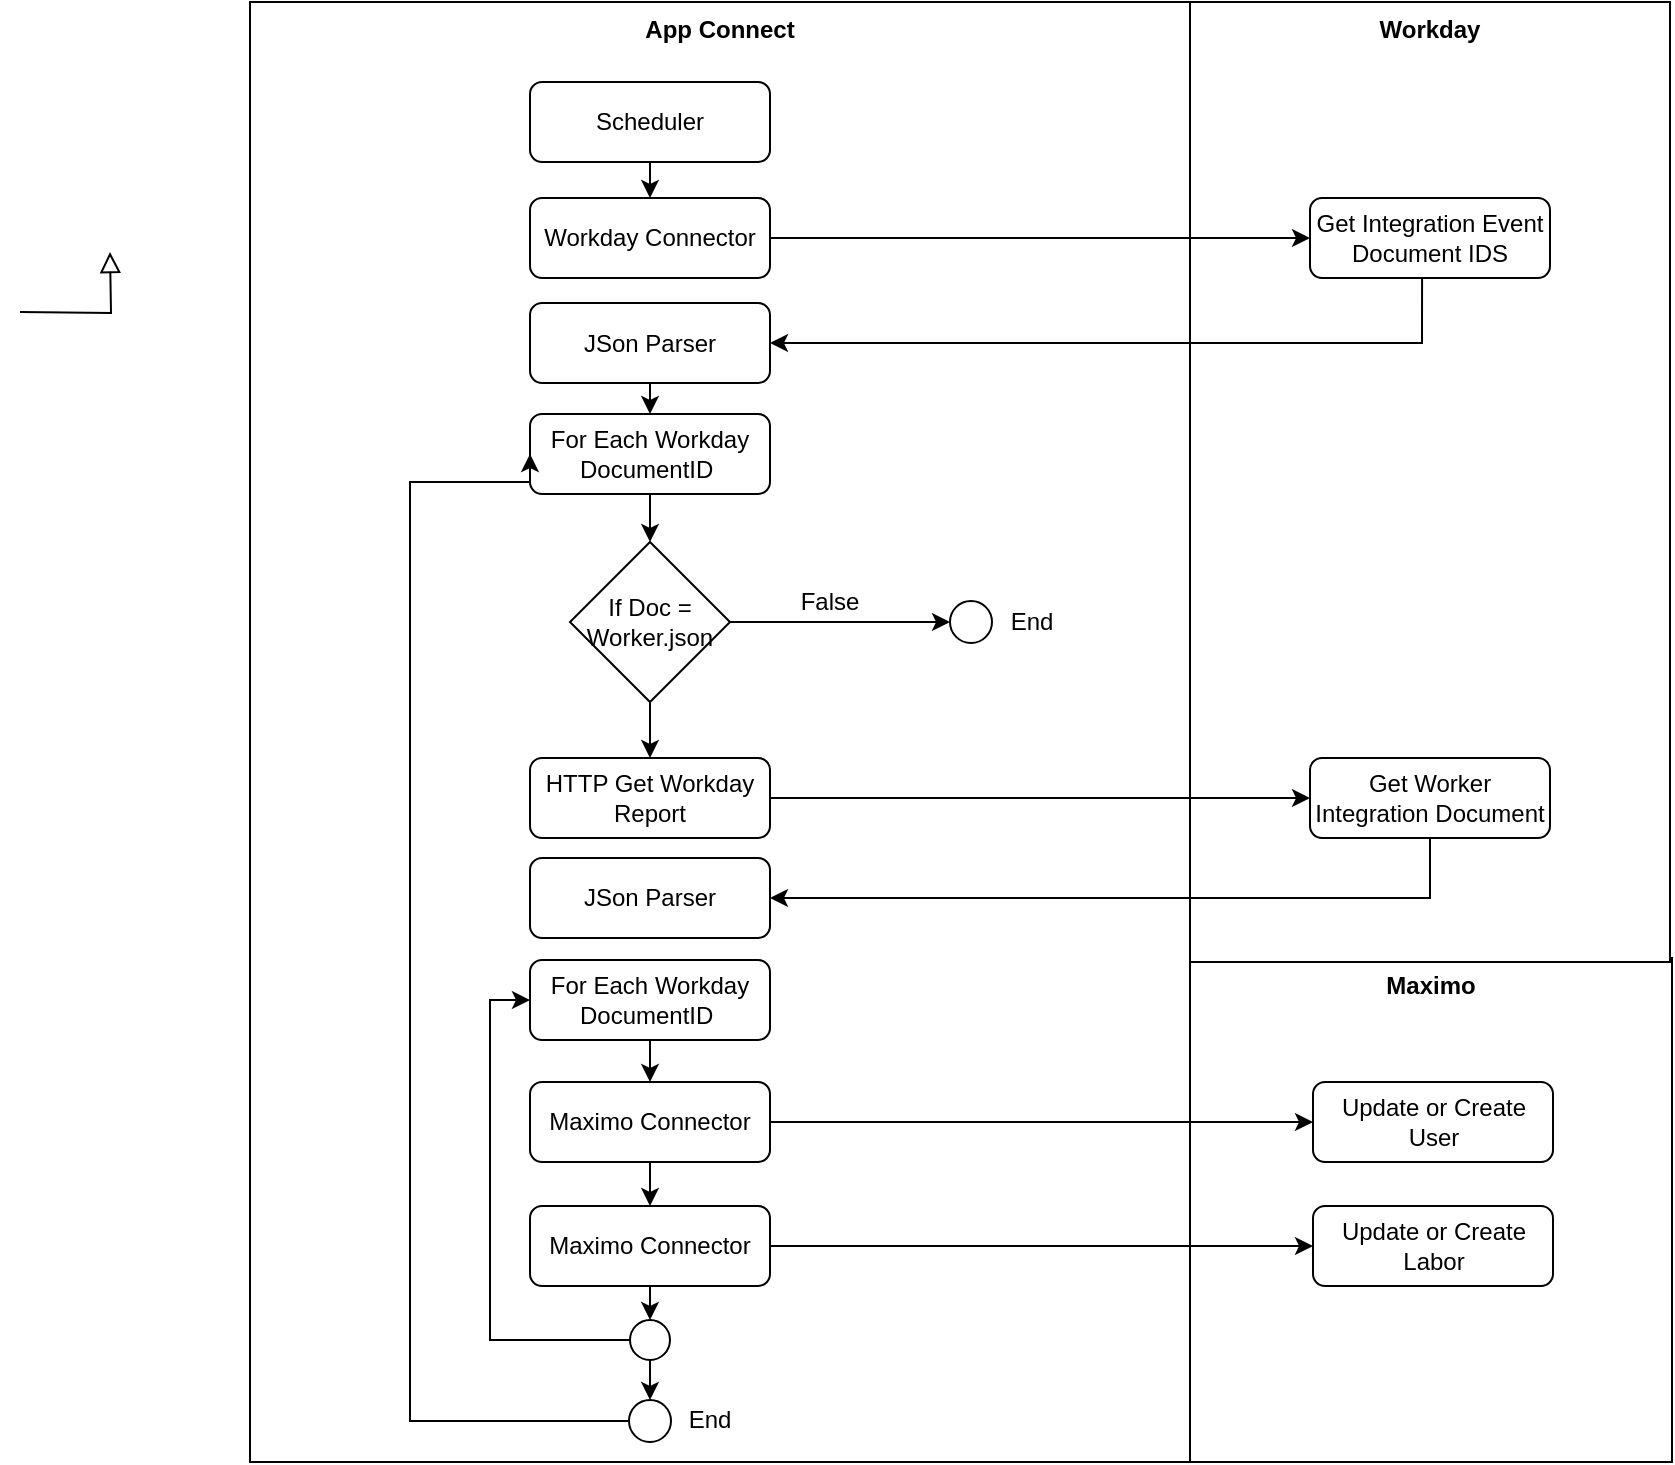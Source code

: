 <mxfile version="13.7.7" type="device"><diagram id="C5RBs43oDa-KdzZeNtuy" name="Page-1"><mxGraphModel dx="1621" dy="1039" grid="1" gridSize="10" guides="1" tooltips="1" connect="1" arrows="1" fold="1" page="1" pageScale="1" pageWidth="827" pageHeight="1169" math="0" shadow="0"><root><mxCell id="WIyWlLk6GJQsqaUBKTNV-0"/><mxCell id="WIyWlLk6GJQsqaUBKTNV-1" parent="WIyWlLk6GJQsqaUBKTNV-0"/><mxCell id="WK6Qm3O2X2UNyGcVujX3-3" value="&lt;b&gt;Maximo&lt;/b&gt;" style="whiteSpace=wrap;html=1;verticalAlign=top;align=center;" parent="WIyWlLk6GJQsqaUBKTNV-1" vertex="1"><mxGeometry x="830" y="558" width="241" height="252" as="geometry"/></mxCell><mxCell id="WK6Qm3O2X2UNyGcVujX3-2" value="&lt;b&gt;Workday&lt;/b&gt;" style="whiteSpace=wrap;html=1;verticalAlign=top;align=center;" parent="WIyWlLk6GJQsqaUBKTNV-1" vertex="1"><mxGeometry x="830" y="80" width="240" height="480" as="geometry"/></mxCell><mxCell id="WIyWlLk6GJQsqaUBKTNV-4" value="Yes" style="rounded=0;html=1;jettySize=auto;orthogonalLoop=1;fontSize=11;endArrow=block;endFill=0;endSize=8;strokeWidth=1;shadow=0;labelBackgroundColor=none;edgeStyle=orthogonalEdgeStyle;" parent="WIyWlLk6GJQsqaUBKTNV-1" edge="1"><mxGeometry y="20" relative="1" as="geometry"><mxPoint as="offset"/><mxPoint x="450" y="310" as="targetPoint"/></mxGeometry></mxCell><mxCell id="WIyWlLk6GJQsqaUBKTNV-5" value="No" style="edgeStyle=orthogonalEdgeStyle;rounded=0;html=1;jettySize=auto;orthogonalLoop=1;fontSize=11;endArrow=block;endFill=0;endSize=8;strokeWidth=1;shadow=0;labelBackgroundColor=none;" parent="WIyWlLk6GJQsqaUBKTNV-1" edge="1"><mxGeometry y="10" relative="1" as="geometry"><mxPoint as="offset"/><mxPoint x="550" y="230" as="targetPoint"/></mxGeometry></mxCell><mxCell id="WIyWlLk6GJQsqaUBKTNV-8" value="No" style="rounded=0;html=1;jettySize=auto;orthogonalLoop=1;fontSize=11;endArrow=block;endFill=0;endSize=8;strokeWidth=1;shadow=0;labelBackgroundColor=none;edgeStyle=orthogonalEdgeStyle;" parent="WIyWlLk6GJQsqaUBKTNV-1" edge="1"><mxGeometry x="0.333" y="20" relative="1" as="geometry"><mxPoint as="offset"/><mxPoint x="450" y="390" as="sourcePoint"/></mxGeometry></mxCell><mxCell id="WIyWlLk6GJQsqaUBKTNV-9" value="Yes" style="edgeStyle=orthogonalEdgeStyle;rounded=0;html=1;jettySize=auto;orthogonalLoop=1;fontSize=11;endArrow=block;endFill=0;endSize=8;strokeWidth=1;shadow=0;labelBackgroundColor=none;" parent="WIyWlLk6GJQsqaUBKTNV-1" edge="1"><mxGeometry y="10" relative="1" as="geometry"><mxPoint as="offset"/><mxPoint x="500" y="350" as="sourcePoint"/></mxGeometry></mxCell><mxCell id="WK6Qm3O2X2UNyGcVujX3-8" value="" style="rounded=0;html=1;jettySize=auto;orthogonalLoop=1;fontSize=11;endArrow=block;endFill=0;endSize=8;strokeWidth=1;shadow=0;labelBackgroundColor=none;edgeStyle=orthogonalEdgeStyle;entryX=0.5;entryY=0;entryDx=0;entryDy=0;" parent="WIyWlLk6GJQsqaUBKTNV-1" target="WK6Qm3O2X2UNyGcVujX3-7" edge="1"><mxGeometry relative="1" as="geometry"><mxPoint x="290" y="205" as="targetPoint"/><mxPoint x="245" y="235" as="sourcePoint"/></mxGeometry></mxCell><mxCell id="WK6Qm3O2X2UNyGcVujX3-11" value="Get Worker Integration Document" style="rounded=1;whiteSpace=wrap;html=1;fontSize=12;glass=0;strokeWidth=1;shadow=0;" parent="WIyWlLk6GJQsqaUBKTNV-1" vertex="1"><mxGeometry x="890" y="458" width="120" height="40" as="geometry"/></mxCell><mxCell id="WK6Qm3O2X2UNyGcVujX3-9" value="Get Integration Event Document IDS" style="rounded=1;whiteSpace=wrap;html=1;fontSize=12;glass=0;strokeWidth=1;shadow=0;" parent="WIyWlLk6GJQsqaUBKTNV-1" vertex="1"><mxGeometry x="890" y="178" width="120" height="40" as="geometry"/></mxCell><mxCell id="WK6Qm3O2X2UNyGcVujX3-1" value="&lt;b&gt;App Connect&lt;/b&gt;" style="whiteSpace=wrap;html=1;verticalAlign=top;" parent="WIyWlLk6GJQsqaUBKTNV-1" vertex="1"><mxGeometry x="360" y="80" width="470" height="730" as="geometry"/></mxCell><mxCell id="WK6Qm3O2X2UNyGcVujX3-15" style="edgeStyle=orthogonalEdgeStyle;rounded=0;orthogonalLoop=1;jettySize=auto;html=1;entryX=0;entryY=0.5;entryDx=0;entryDy=0;" parent="WIyWlLk6GJQsqaUBKTNV-1" source="q9Je8M0Jx4v2mxalftYA-15" target="WK6Qm3O2X2UNyGcVujX3-5" edge="1"><mxGeometry relative="1" as="geometry"><mxPoint x="499" y="390" as="targetPoint"/><mxPoint x="610" y="310" as="sourcePoint"/></mxGeometry></mxCell><mxCell id="WK6Qm3O2X2UNyGcVujX3-10" value="Workday Connector" style="rounded=1;whiteSpace=wrap;html=1;fontSize=12;glass=0;strokeWidth=1;shadow=0;" parent="WIyWlLk6GJQsqaUBKTNV-1" vertex="1"><mxGeometry x="500" y="178" width="120" height="40" as="geometry"/></mxCell><mxCell id="WK6Qm3O2X2UNyGcVujX3-14" value="JSon Parser" style="rounded=1;whiteSpace=wrap;html=1;fontSize=12;glass=0;strokeWidth=1;shadow=0;" parent="WIyWlLk6GJQsqaUBKTNV-1" vertex="1"><mxGeometry x="500" y="230.5" width="120" height="40" as="geometry"/></mxCell><mxCell id="WK6Qm3O2X2UNyGcVujX3-20" value="For Each Workday DocumentID&amp;nbsp;" style="rounded=1;whiteSpace=wrap;html=1;fontSize=12;glass=0;strokeWidth=1;shadow=0;" parent="WIyWlLk6GJQsqaUBKTNV-1" vertex="1"><mxGeometry x="500" y="286" width="120" height="40" as="geometry"/></mxCell><mxCell id="q9Je8M0Jx4v2mxalftYA-4" value="Scheduler" style="rounded=1;whiteSpace=wrap;html=1;fontSize=12;glass=0;strokeWidth=1;shadow=0;" vertex="1" parent="WIyWlLk6GJQsqaUBKTNV-1"><mxGeometry x="500" y="120" width="120" height="40" as="geometry"/></mxCell><mxCell id="q9Je8M0Jx4v2mxalftYA-6" value="JSon Parser" style="rounded=1;whiteSpace=wrap;html=1;fontSize=12;glass=0;strokeWidth=1;shadow=0;" vertex="1" parent="WIyWlLk6GJQsqaUBKTNV-1"><mxGeometry x="500" y="508" width="120" height="40" as="geometry"/></mxCell><mxCell id="q9Je8M0Jx4v2mxalftYA-8" value="HTTP Get Workday Report" style="rounded=1;whiteSpace=wrap;html=1;fontSize=12;glass=0;strokeWidth=1;shadow=0;" vertex="1" parent="WIyWlLk6GJQsqaUBKTNV-1"><mxGeometry x="500" y="458" width="120" height="40" as="geometry"/></mxCell><mxCell id="q9Je8M0Jx4v2mxalftYA-15" value="Maximo Connector" style="rounded=1;whiteSpace=wrap;html=1;fontSize=12;glass=0;strokeWidth=1;shadow=0;" vertex="1" parent="WIyWlLk6GJQsqaUBKTNV-1"><mxGeometry x="500" y="620" width="120" height="40" as="geometry"/></mxCell><mxCell id="q9Je8M0Jx4v2mxalftYA-16" value="" style="edgeStyle=orthogonalEdgeStyle;rounded=0;orthogonalLoop=1;jettySize=auto;html=1;entryX=0;entryY=0.5;entryDx=0;entryDy=0;exitX=0;exitY=0.5;exitDx=0;exitDy=0;" edge="1" parent="WIyWlLk6GJQsqaUBKTNV-1" source="q9Je8M0Jx4v2mxalftYA-27" target="WK6Qm3O2X2UNyGcVujX3-20"><mxGeometry relative="1" as="geometry"><mxPoint x="1086.04" y="228.48" as="sourcePoint"/><mxPoint x="760" y="260.5" as="targetPoint"/><Array as="points"><mxPoint x="440" y="789"/><mxPoint x="440" y="320"/></Array></mxGeometry></mxCell><mxCell id="WK6Qm3O2X2UNyGcVujX3-13" value="" style="edgeStyle=orthogonalEdgeStyle;rounded=0;orthogonalLoop=1;jettySize=auto;html=1;exitX=0.5;exitY=1;exitDx=0;exitDy=0;entryX=1;entryY=0.5;entryDx=0;entryDy=0;" parent="WIyWlLk6GJQsqaUBKTNV-1" source="WK6Qm3O2X2UNyGcVujX3-11" target="q9Je8M0Jx4v2mxalftYA-6" edge="1"><mxGeometry relative="1" as="geometry"/></mxCell><mxCell id="q9Je8M0Jx4v2mxalftYA-5" value="" style="edgeStyle=orthogonalEdgeStyle;rounded=0;orthogonalLoop=1;jettySize=auto;html=1;exitX=0.467;exitY=1.012;exitDx=0;exitDy=0;exitPerimeter=0;entryX=1;entryY=0.5;entryDx=0;entryDy=0;" edge="1" parent="WIyWlLk6GJQsqaUBKTNV-1" source="WK6Qm3O2X2UNyGcVujX3-9" target="WK6Qm3O2X2UNyGcVujX3-14"><mxGeometry relative="1" as="geometry"/></mxCell><mxCell id="q9Je8M0Jx4v2mxalftYA-2" value="" style="endArrow=classic;html=1;exitX=1;exitY=0.5;exitDx=0;exitDy=0;entryX=0;entryY=0.5;entryDx=0;entryDy=0;" edge="1" parent="WIyWlLk6GJQsqaUBKTNV-1" source="WK6Qm3O2X2UNyGcVujX3-10" target="WK6Qm3O2X2UNyGcVujX3-9"><mxGeometry width="50" height="50" relative="1" as="geometry"><mxPoint x="910" y="240" as="sourcePoint"/><mxPoint x="960" y="190" as="targetPoint"/></mxGeometry></mxCell><mxCell id="q9Je8M0Jx4v2mxalftYA-14" value="" style="edgeStyle=orthogonalEdgeStyle;rounded=0;orthogonalLoop=1;jettySize=auto;html=1;exitX=1;exitY=0.5;exitDx=0;exitDy=0;entryX=0;entryY=0.5;entryDx=0;entryDy=0;" edge="1" parent="WIyWlLk6GJQsqaUBKTNV-1" source="q9Je8M0Jx4v2mxalftYA-8" target="WK6Qm3O2X2UNyGcVujX3-11"><mxGeometry relative="1" as="geometry"><mxPoint x="700" y="280.5" as="sourcePoint"/><mxPoint x="700" y="300" as="targetPoint"/></mxGeometry></mxCell><mxCell id="q9Je8M0Jx4v2mxalftYA-17" value="" style="edgeStyle=orthogonalEdgeStyle;rounded=0;orthogonalLoop=1;jettySize=auto;html=1;entryX=0.5;entryY=0;entryDx=0;entryDy=0;" edge="1" parent="WIyWlLk6GJQsqaUBKTNV-1" target="WK6Qm3O2X2UNyGcVujX3-10"><mxGeometry relative="1" as="geometry"><mxPoint x="590" y="160" as="sourcePoint"/><mxPoint x="600" y="300" as="targetPoint"/></mxGeometry></mxCell><mxCell id="q9Je8M0Jx4v2mxalftYA-18" value="Update or Create Labor" style="rounded=1;whiteSpace=wrap;html=1;fontSize=12;glass=0;strokeWidth=1;shadow=0;" vertex="1" parent="WIyWlLk6GJQsqaUBKTNV-1"><mxGeometry x="891.5" y="682" width="120" height="40" as="geometry"/></mxCell><mxCell id="q9Je8M0Jx4v2mxalftYA-19" value="" style="edgeStyle=orthogonalEdgeStyle;rounded=0;orthogonalLoop=1;jettySize=auto;html=1;exitX=0.5;exitY=1;exitDx=0;exitDy=0;entryX=0.5;entryY=0;entryDx=0;entryDy=0;" edge="1" parent="WIyWlLk6GJQsqaUBKTNV-1" source="q9Je8M0Jx4v2mxalftYA-15" target="q9Je8M0Jx4v2mxalftYA-22"><mxGeometry relative="1" as="geometry"><mxPoint x="609.58" y="370.5" as="sourcePoint"/><mxPoint x="609.58" y="390.0" as="targetPoint"/></mxGeometry></mxCell><mxCell id="q9Je8M0Jx4v2mxalftYA-20" value="" style="edgeStyle=orthogonalEdgeStyle;rounded=0;orthogonalLoop=1;jettySize=auto;html=1;entryX=0;entryY=0.5;entryDx=0;entryDy=0;" edge="1" parent="WIyWlLk6GJQsqaUBKTNV-1" source="q9Je8M0Jx4v2mxalftYA-22" target="q9Je8M0Jx4v2mxalftYA-18"><mxGeometry relative="1" as="geometry"><mxPoint x="610" y="290.5" as="sourcePoint"/><mxPoint x="610" y="310.0" as="targetPoint"/></mxGeometry></mxCell><mxCell id="q9Je8M0Jx4v2mxalftYA-22" value="Maximo Connector" style="rounded=1;whiteSpace=wrap;html=1;fontSize=12;glass=0;strokeWidth=1;shadow=0;" vertex="1" parent="WIyWlLk6GJQsqaUBKTNV-1"><mxGeometry x="500" y="682" width="120" height="40" as="geometry"/></mxCell><mxCell id="q9Je8M0Jx4v2mxalftYA-23" value="" style="edgeStyle=orthogonalEdgeStyle;rounded=0;orthogonalLoop=1;jettySize=auto;html=1;exitX=0.5;exitY=1;exitDx=0;exitDy=0;" edge="1" parent="WIyWlLk6GJQsqaUBKTNV-1" source="q9Je8M0Jx4v2mxalftYA-25" target="q9Je8M0Jx4v2mxalftYA-8"><mxGeometry relative="1" as="geometry"><mxPoint x="570" y="500" as="sourcePoint"/><mxPoint x="560" y="450" as="targetPoint"/></mxGeometry></mxCell><mxCell id="q9Je8M0Jx4v2mxalftYA-24" value="For Each Workday DocumentID&amp;nbsp;" style="rounded=1;whiteSpace=wrap;html=1;fontSize=12;glass=0;strokeWidth=1;shadow=0;" vertex="1" parent="WIyWlLk6GJQsqaUBKTNV-1"><mxGeometry x="500" y="559" width="120" height="40" as="geometry"/></mxCell><mxCell id="q9Je8M0Jx4v2mxalftYA-25" value="If Doc = Worker.json" style="rhombus;whiteSpace=wrap;html=1;" vertex="1" parent="WIyWlLk6GJQsqaUBKTNV-1"><mxGeometry x="520" y="350" width="80" height="80" as="geometry"/></mxCell><mxCell id="q9Je8M0Jx4v2mxalftYA-27" value="" style="ellipse;whiteSpace=wrap;html=1;aspect=fixed;" vertex="1" parent="WIyWlLk6GJQsqaUBKTNV-1"><mxGeometry x="549.5" y="779" width="21" height="21" as="geometry"/></mxCell><mxCell id="WK6Qm3O2X2UNyGcVujX3-5" value="Update or Create User" style="rounded=1;whiteSpace=wrap;html=1;fontSize=12;glass=0;strokeWidth=1;shadow=0;" parent="WIyWlLk6GJQsqaUBKTNV-1" vertex="1"><mxGeometry x="891.5" y="620" width="120" height="40" as="geometry"/></mxCell><mxCell id="q9Je8M0Jx4v2mxalftYA-32" value="" style="edgeStyle=orthogonalEdgeStyle;rounded=0;orthogonalLoop=1;jettySize=auto;html=1;entryX=0.5;entryY=0;entryDx=0;entryDy=0;exitX=0.5;exitY=1;exitDx=0;exitDy=0;" edge="1" parent="WIyWlLk6GJQsqaUBKTNV-1" source="q9Je8M0Jx4v2mxalftYA-24" target="q9Je8M0Jx4v2mxalftYA-15"><mxGeometry relative="1" as="geometry"><mxPoint x="600.0" y="833.5" as="sourcePoint"/><mxPoint x="430" y="635" as="targetPoint"/><Array as="points"><mxPoint x="560" y="610"/><mxPoint x="560" y="610"/></Array></mxGeometry></mxCell><mxCell id="q9Je8M0Jx4v2mxalftYA-34" style="edgeStyle=orthogonalEdgeStyle;rounded=0;orthogonalLoop=1;jettySize=auto;html=1;exitX=0;exitY=0.5;exitDx=0;exitDy=0;entryX=0;entryY=0.5;entryDx=0;entryDy=0;" edge="1" parent="WIyWlLk6GJQsqaUBKTNV-1" source="q9Je8M0Jx4v2mxalftYA-33" target="q9Je8M0Jx4v2mxalftYA-24"><mxGeometry relative="1" as="geometry"><mxPoint x="590" y="820" as="targetPoint"/></mxGeometry></mxCell><mxCell id="q9Je8M0Jx4v2mxalftYA-33" value="" style="ellipse;whiteSpace=wrap;html=1;aspect=fixed;" vertex="1" parent="WIyWlLk6GJQsqaUBKTNV-1"><mxGeometry x="550" y="739" width="20" height="20" as="geometry"/></mxCell><mxCell id="q9Je8M0Jx4v2mxalftYA-38" value="" style="edgeStyle=orthogonalEdgeStyle;rounded=0;orthogonalLoop=1;jettySize=auto;html=1;exitX=0.5;exitY=1;exitDx=0;exitDy=0;entryX=0.5;entryY=0;entryDx=0;entryDy=0;" edge="1" parent="WIyWlLk6GJQsqaUBKTNV-1" source="WK6Qm3O2X2UNyGcVujX3-20" target="q9Je8M0Jx4v2mxalftYA-25"><mxGeometry relative="1" as="geometry"><mxPoint x="600" y="802" as="sourcePoint"/><mxPoint x="650" y="589" as="targetPoint"/><Array as="points"/></mxGeometry></mxCell><mxCell id="q9Je8M0Jx4v2mxalftYA-40" value="" style="endArrow=classic;html=1;entryX=0.5;entryY=0;entryDx=0;entryDy=0;exitX=0.5;exitY=1;exitDx=0;exitDy=0;" edge="1" parent="WIyWlLk6GJQsqaUBKTNV-1" source="q9Je8M0Jx4v2mxalftYA-33" target="q9Je8M0Jx4v2mxalftYA-27"><mxGeometry width="50" height="50" relative="1" as="geometry"><mxPoint x="380" y="790" as="sourcePoint"/><mxPoint x="430" y="740" as="targetPoint"/></mxGeometry></mxCell><mxCell id="q9Je8M0Jx4v2mxalftYA-41" value="" style="endArrow=classic;html=1;exitX=0.5;exitY=1;exitDx=0;exitDy=0;" edge="1" parent="WIyWlLk6GJQsqaUBKTNV-1" source="q9Je8M0Jx4v2mxalftYA-22" target="q9Je8M0Jx4v2mxalftYA-33"><mxGeometry width="50" height="50" relative="1" as="geometry"><mxPoint x="600" y="760" as="sourcePoint"/><mxPoint x="600" y="780" as="targetPoint"/></mxGeometry></mxCell><mxCell id="q9Je8M0Jx4v2mxalftYA-42" value="" style="ellipse;whiteSpace=wrap;html=1;aspect=fixed;" vertex="1" parent="WIyWlLk6GJQsqaUBKTNV-1"><mxGeometry x="710" y="379.5" width="21" height="21" as="geometry"/></mxCell><mxCell id="q9Je8M0Jx4v2mxalftYA-43" value="False" style="text;html=1;strokeColor=none;fillColor=none;align=center;verticalAlign=middle;whiteSpace=wrap;rounded=0;" vertex="1" parent="WIyWlLk6GJQsqaUBKTNV-1"><mxGeometry x="630" y="370" width="40" height="20" as="geometry"/></mxCell><mxCell id="q9Je8M0Jx4v2mxalftYA-45" value="" style="endArrow=classic;html=1;entryX=0;entryY=0.5;entryDx=0;entryDy=0;" edge="1" parent="WIyWlLk6GJQsqaUBKTNV-1" target="q9Je8M0Jx4v2mxalftYA-42"><mxGeometry width="50" height="50" relative="1" as="geometry"><mxPoint x="600" y="390" as="sourcePoint"/><mxPoint x="450" y="220" as="targetPoint"/></mxGeometry></mxCell><mxCell id="q9Je8M0Jx4v2mxalftYA-46" value="End" style="text;html=1;strokeColor=none;fillColor=none;align=center;verticalAlign=middle;whiteSpace=wrap;rounded=0;" vertex="1" parent="WIyWlLk6GJQsqaUBKTNV-1"><mxGeometry x="731" y="379.5" width="40" height="20" as="geometry"/></mxCell><mxCell id="q9Je8M0Jx4v2mxalftYA-48" value="" style="endArrow=classic;html=1;entryX=0.5;entryY=0;entryDx=0;entryDy=0;exitX=0.5;exitY=1;exitDx=0;exitDy=0;" edge="1" parent="WIyWlLk6GJQsqaUBKTNV-1" source="WK6Qm3O2X2UNyGcVujX3-14" target="WK6Qm3O2X2UNyGcVujX3-20"><mxGeometry width="50" height="50" relative="1" as="geometry"><mxPoint x="400" y="310" as="sourcePoint"/><mxPoint x="450" y="260" as="targetPoint"/></mxGeometry></mxCell><mxCell id="q9Je8M0Jx4v2mxalftYA-49" value="End" style="text;html=1;strokeColor=none;fillColor=none;align=center;verticalAlign=middle;whiteSpace=wrap;rounded=0;" vertex="1" parent="WIyWlLk6GJQsqaUBKTNV-1"><mxGeometry x="570" y="779" width="40" height="20" as="geometry"/></mxCell></root></mxGraphModel></diagram></mxfile>